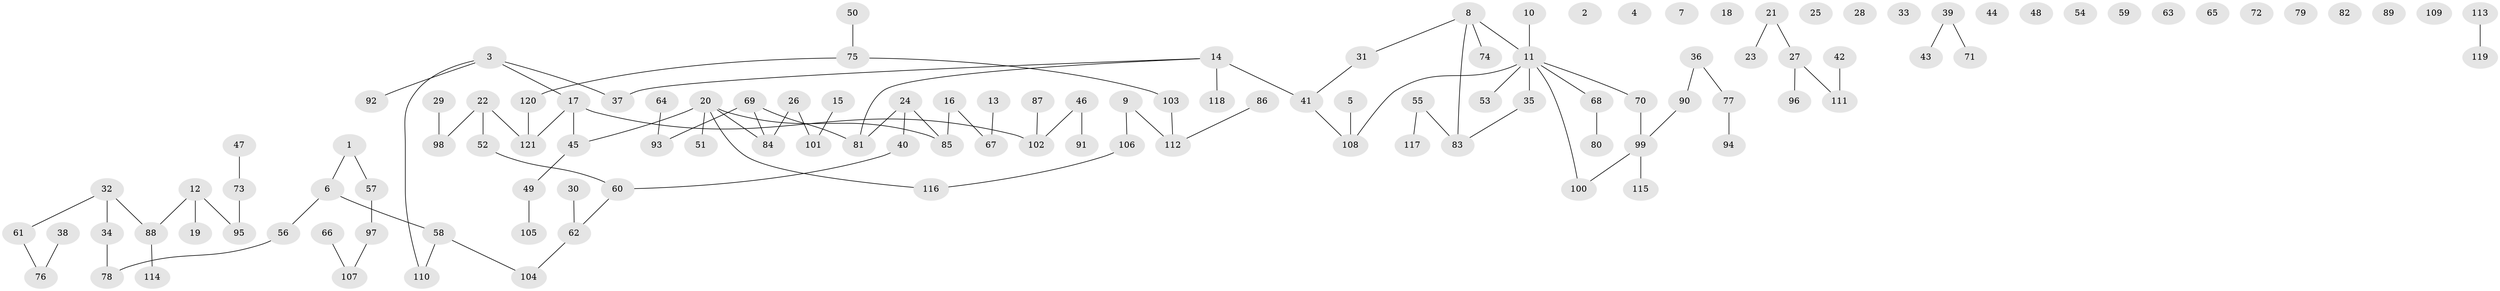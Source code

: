 // coarse degree distribution, {3: 0.18518518518518517, 0: 0.2345679012345679, 2: 0.2222222222222222, 4: 0.04938271604938271, 1: 0.2839506172839506, 7: 0.012345679012345678, 5: 0.012345679012345678}
// Generated by graph-tools (version 1.1) at 2025/41/03/06/25 10:41:19]
// undirected, 121 vertices, 107 edges
graph export_dot {
graph [start="1"]
  node [color=gray90,style=filled];
  1;
  2;
  3;
  4;
  5;
  6;
  7;
  8;
  9;
  10;
  11;
  12;
  13;
  14;
  15;
  16;
  17;
  18;
  19;
  20;
  21;
  22;
  23;
  24;
  25;
  26;
  27;
  28;
  29;
  30;
  31;
  32;
  33;
  34;
  35;
  36;
  37;
  38;
  39;
  40;
  41;
  42;
  43;
  44;
  45;
  46;
  47;
  48;
  49;
  50;
  51;
  52;
  53;
  54;
  55;
  56;
  57;
  58;
  59;
  60;
  61;
  62;
  63;
  64;
  65;
  66;
  67;
  68;
  69;
  70;
  71;
  72;
  73;
  74;
  75;
  76;
  77;
  78;
  79;
  80;
  81;
  82;
  83;
  84;
  85;
  86;
  87;
  88;
  89;
  90;
  91;
  92;
  93;
  94;
  95;
  96;
  97;
  98;
  99;
  100;
  101;
  102;
  103;
  104;
  105;
  106;
  107;
  108;
  109;
  110;
  111;
  112;
  113;
  114;
  115;
  116;
  117;
  118;
  119;
  120;
  121;
  1 -- 6;
  1 -- 57;
  3 -- 17;
  3 -- 37;
  3 -- 92;
  3 -- 110;
  5 -- 108;
  6 -- 56;
  6 -- 58;
  8 -- 11;
  8 -- 31;
  8 -- 74;
  8 -- 83;
  9 -- 106;
  9 -- 112;
  10 -- 11;
  11 -- 35;
  11 -- 53;
  11 -- 68;
  11 -- 70;
  11 -- 100;
  11 -- 108;
  12 -- 19;
  12 -- 88;
  12 -- 95;
  13 -- 67;
  14 -- 37;
  14 -- 41;
  14 -- 81;
  14 -- 118;
  15 -- 101;
  16 -- 67;
  16 -- 85;
  17 -- 45;
  17 -- 102;
  17 -- 121;
  20 -- 45;
  20 -- 51;
  20 -- 84;
  20 -- 85;
  20 -- 116;
  21 -- 23;
  21 -- 27;
  22 -- 52;
  22 -- 98;
  22 -- 121;
  24 -- 40;
  24 -- 81;
  24 -- 85;
  26 -- 84;
  26 -- 101;
  27 -- 96;
  27 -- 111;
  29 -- 98;
  30 -- 62;
  31 -- 41;
  32 -- 34;
  32 -- 61;
  32 -- 88;
  34 -- 78;
  35 -- 83;
  36 -- 77;
  36 -- 90;
  38 -- 76;
  39 -- 43;
  39 -- 71;
  40 -- 60;
  41 -- 108;
  42 -- 111;
  45 -- 49;
  46 -- 91;
  46 -- 102;
  47 -- 73;
  49 -- 105;
  50 -- 75;
  52 -- 60;
  55 -- 83;
  55 -- 117;
  56 -- 78;
  57 -- 97;
  58 -- 104;
  58 -- 110;
  60 -- 62;
  61 -- 76;
  62 -- 104;
  64 -- 93;
  66 -- 107;
  68 -- 80;
  69 -- 81;
  69 -- 84;
  69 -- 93;
  70 -- 99;
  73 -- 95;
  75 -- 103;
  75 -- 120;
  77 -- 94;
  86 -- 112;
  87 -- 102;
  88 -- 114;
  90 -- 99;
  97 -- 107;
  99 -- 100;
  99 -- 115;
  103 -- 112;
  106 -- 116;
  113 -- 119;
  120 -- 121;
}
